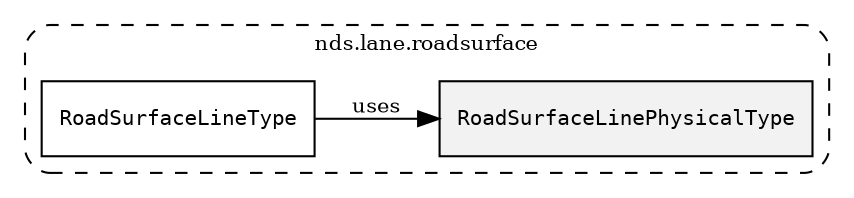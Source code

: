 /**
 * This dot file creates symbol collaboration diagram for RoadSurfaceLinePhysicalType.
 */
digraph ZSERIO
{
    node [shape=box, fontsize=10];
    rankdir="LR";
    fontsize=10;
    tooltip="RoadSurfaceLinePhysicalType collaboration diagram";

    subgraph "cluster_nds.lane.roadsurface"
    {
        style="dashed, rounded";
        label="nds.lane.roadsurface";
        tooltip="Package nds.lane.roadsurface";
        href="../../../content/packages/nds.lane.roadsurface.html#Package-nds-lane-roadsurface";
        target="_parent";

        "RoadSurfaceLinePhysicalType" [style="filled", fillcolor="#0000000D", target="_parent", label=<<font face="monospace"><table align="center" border="0" cellspacing="0" cellpadding="0"><tr><td href="../../../content/packages/nds.lane.roadsurface.html#Enum-RoadSurfaceLinePhysicalType" title="Enum defined in nds.lane.roadsurface">RoadSurfaceLinePhysicalType</td></tr></table></font>>];
        "RoadSurfaceLineType" [target="_parent", label=<<font face="monospace"><table align="center" border="0" cellspacing="0" cellpadding="0"><tr><td href="../../../content/packages/nds.lane.roadsurface.html#Structure-RoadSurfaceLineType" title="Structure defined in nds.lane.roadsurface">RoadSurfaceLineType</td></tr></table></font>>];
    }

    "RoadSurfaceLineType" -> "RoadSurfaceLinePhysicalType" [label="uses", fontsize=10];
}

